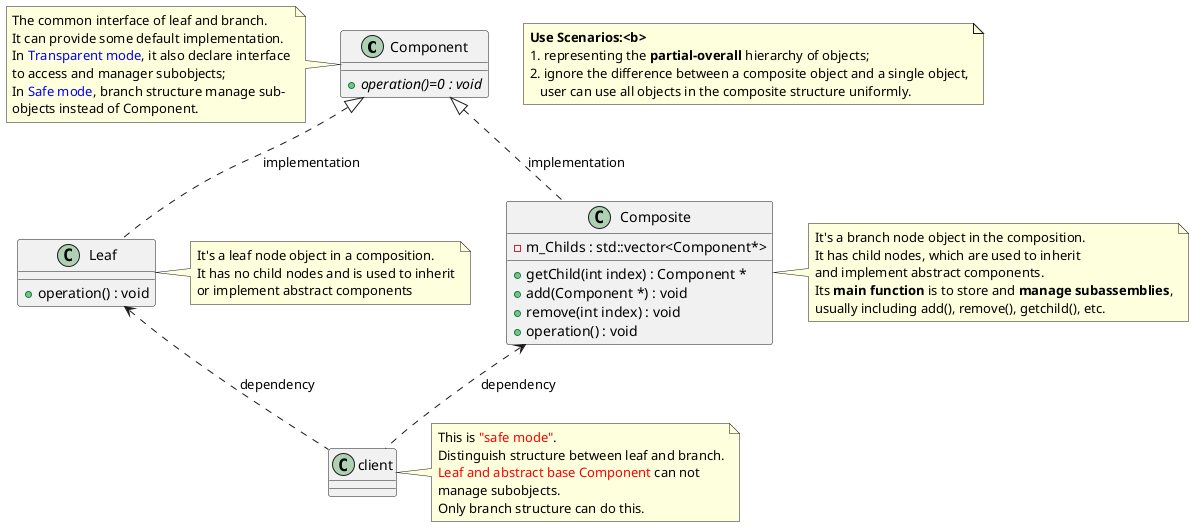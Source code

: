@startuml CompositePattern

class Component {
    + {abstract} operation()=0 : void
}

class Composite {
    + getChild(int index) : Component *
    + add(Component *) : void
    + remove(int index) : void
    + operation() : void
    - m_Childs : std::vector<Component*>
}
Composite .up.|> Component : implementation

class Leaf {
    + operation() : void
}
Leaf .up.|> Component : implementation

client .up.> Composite : dependency
client .up.> Leaf : dependency

note  as N1
    <b>Use Scenarios:<b>
    1. representing the <b>partial-overall</b> hierarchy of objects;
    2. ignore the difference between a composite object and a single object,
       user can use all objects in the composite structure uniformly.
end note

note right of client
    This is <font color="Red">"safe mode"</font>.
    Distinguish structure between leaf and branch.
    <font color="Red">Leaf and abstract base Component</font> can not
    manage subobjects.
    Only branch structure can do this.
end note

note left of Component
    The common interface of leaf and branch.
    It can provide some default implementation.
    In <font color="Blue">Transparent mode</font>, it also declare interface
    to access and manager subobjects;
    In <font color="Blue">Safe mode</font>, branch structure manage sub-
    objects instead of Component.
end note

note right of Leaf
    It's a leaf node object in a composition.
    It has no child nodes and is used to inherit
    or implement abstract components
end note

note right of Composite
    It's a branch node object in the composition.
    It has child nodes, which are used to inherit
    and implement abstract components.
    Its <b>main function</b> is to store and <b>manage subassemblies</b>,
    usually including add(), remove(), getchild(), etc.
end note

@enduml
